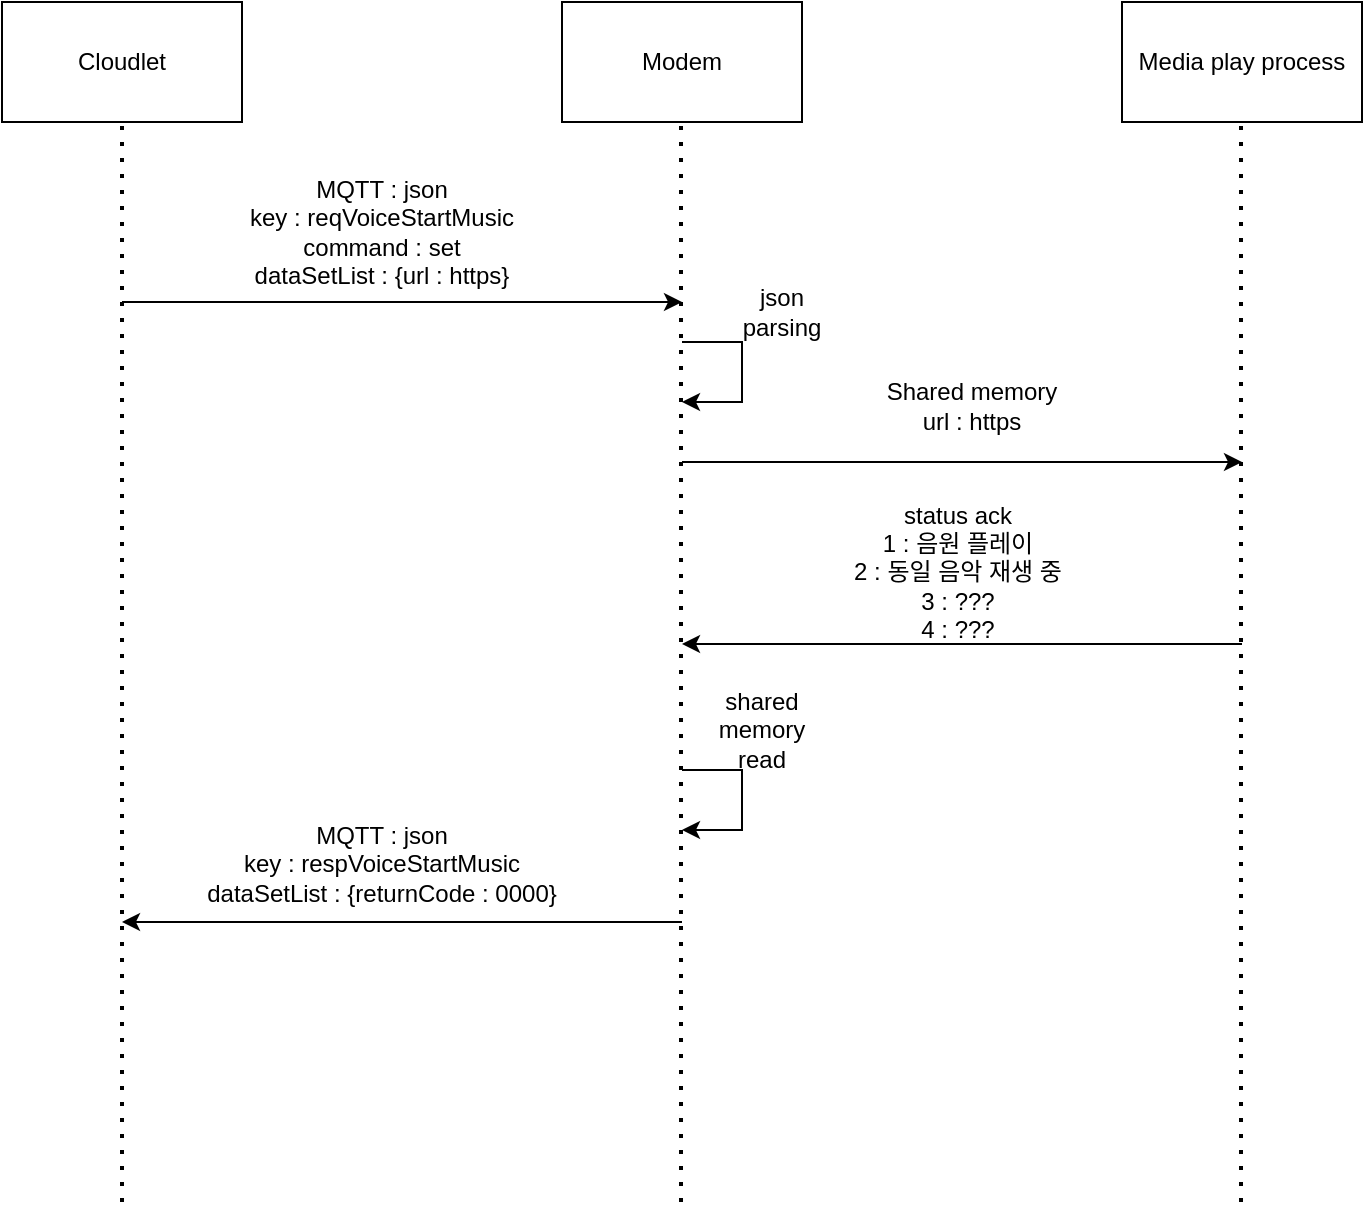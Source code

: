 <mxfile version="16.1.0" type="github"><diagram id="PRr5KbJ4Hunxx6pOFMLB" name="Page-1"><mxGraphModel dx="1422" dy="705" grid="1" gridSize="10" guides="1" tooltips="1" connect="1" arrows="1" fold="1" page="1" pageScale="1" pageWidth="827" pageHeight="1169" math="0" shadow="0"><root><mxCell id="0"/><mxCell id="1" parent="0"/><mxCell id="j66I0wXPbfRW1iSYblHY-1" value="Cloudlet" style="rounded=0;whiteSpace=wrap;html=1;" vertex="1" parent="1"><mxGeometry x="80" y="40" width="120" height="60" as="geometry"/></mxCell><mxCell id="j66I0wXPbfRW1iSYblHY-2" value="Modem" style="rounded=0;whiteSpace=wrap;html=1;" vertex="1" parent="1"><mxGeometry x="360" y="40" width="120" height="60" as="geometry"/></mxCell><mxCell id="j66I0wXPbfRW1iSYblHY-3" value="Media play process" style="rounded=0;whiteSpace=wrap;html=1;" vertex="1" parent="1"><mxGeometry x="640" y="40" width="120" height="60" as="geometry"/></mxCell><mxCell id="j66I0wXPbfRW1iSYblHY-4" value="" style="endArrow=none;dashed=1;html=1;dashPattern=1 3;strokeWidth=2;rounded=0;" edge="1" parent="1"><mxGeometry width="50" height="50" relative="1" as="geometry"><mxPoint x="140" y="640" as="sourcePoint"/><mxPoint x="140" y="100" as="targetPoint"/></mxGeometry></mxCell><mxCell id="j66I0wXPbfRW1iSYblHY-5" value="" style="endArrow=none;dashed=1;html=1;dashPattern=1 3;strokeWidth=2;rounded=0;" edge="1" parent="1"><mxGeometry width="50" height="50" relative="1" as="geometry"><mxPoint x="419.5" y="640" as="sourcePoint"/><mxPoint x="419.5" y="100" as="targetPoint"/></mxGeometry></mxCell><mxCell id="j66I0wXPbfRW1iSYblHY-6" value="" style="endArrow=none;dashed=1;html=1;dashPattern=1 3;strokeWidth=2;rounded=0;" edge="1" parent="1"><mxGeometry width="50" height="50" relative="1" as="geometry"><mxPoint x="699.5" y="640" as="sourcePoint"/><mxPoint x="699.5" y="100" as="targetPoint"/></mxGeometry></mxCell><mxCell id="j66I0wXPbfRW1iSYblHY-7" value="MQTT : json&lt;br&gt;key : reqVoiceStartMusic&lt;br&gt;command : set&lt;br&gt;dataSetList : {url : https}" style="text;html=1;strokeColor=none;fillColor=none;align=center;verticalAlign=middle;whiteSpace=wrap;rounded=0;" vertex="1" parent="1"><mxGeometry x="170" y="90" width="200" height="130" as="geometry"/></mxCell><mxCell id="j66I0wXPbfRW1iSYblHY-8" value="" style="endArrow=classic;html=1;rounded=0;" edge="1" parent="1"><mxGeometry width="50" height="50" relative="1" as="geometry"><mxPoint x="140" y="190" as="sourcePoint"/><mxPoint x="420" y="190" as="targetPoint"/></mxGeometry></mxCell><mxCell id="j66I0wXPbfRW1iSYblHY-9" value="" style="endArrow=classic;html=1;rounded=0;" edge="1" parent="1"><mxGeometry width="50" height="50" relative="1" as="geometry"><mxPoint x="420" y="210" as="sourcePoint"/><mxPoint x="420" y="240" as="targetPoint"/><Array as="points"><mxPoint x="450" y="210"/><mxPoint x="450" y="240"/></Array></mxGeometry></mxCell><mxCell id="j66I0wXPbfRW1iSYblHY-10" value="json&lt;br&gt;parsing" style="text;html=1;strokeColor=none;fillColor=none;align=center;verticalAlign=middle;whiteSpace=wrap;rounded=0;" vertex="1" parent="1"><mxGeometry x="440" y="180" width="60" height="30" as="geometry"/></mxCell><mxCell id="j66I0wXPbfRW1iSYblHY-11" value="" style="endArrow=classic;html=1;rounded=0;" edge="1" parent="1"><mxGeometry width="50" height="50" relative="1" as="geometry"><mxPoint x="420" y="270" as="sourcePoint"/><mxPoint x="700" y="270" as="targetPoint"/></mxGeometry></mxCell><mxCell id="j66I0wXPbfRW1iSYblHY-12" value="Shared memory&lt;br&gt;url : https" style="text;html=1;strokeColor=none;fillColor=none;align=center;verticalAlign=middle;whiteSpace=wrap;rounded=0;" vertex="1" parent="1"><mxGeometry x="510" y="210" width="110" height="63" as="geometry"/></mxCell><mxCell id="j66I0wXPbfRW1iSYblHY-13" value="" style="endArrow=classic;html=1;rounded=0;" edge="1" parent="1"><mxGeometry width="50" height="50" relative="1" as="geometry"><mxPoint x="700" y="361" as="sourcePoint"/><mxPoint x="420" y="361" as="targetPoint"/></mxGeometry></mxCell><mxCell id="j66I0wXPbfRW1iSYblHY-14" value="status ack&lt;br&gt;1 : 음원 플레이&lt;br&gt;2 : 동일 음악 재생 중&lt;br&gt;3 : ???&lt;br&gt;4 : ???&lt;br&gt;" style="text;html=1;strokeColor=none;fillColor=none;align=center;verticalAlign=middle;whiteSpace=wrap;rounded=0;" vertex="1" parent="1"><mxGeometry x="483" y="293" width="150" height="63" as="geometry"/></mxCell><mxCell id="j66I0wXPbfRW1iSYblHY-15" value="" style="endArrow=classic;html=1;rounded=0;" edge="1" parent="1"><mxGeometry width="50" height="50" relative="1" as="geometry"><mxPoint x="420" y="500" as="sourcePoint"/><mxPoint x="140" y="500" as="targetPoint"/></mxGeometry></mxCell><mxCell id="j66I0wXPbfRW1iSYblHY-16" value="" style="endArrow=classic;html=1;rounded=0;" edge="1" parent="1"><mxGeometry width="50" height="50" relative="1" as="geometry"><mxPoint x="420" y="424" as="sourcePoint"/><mxPoint x="420" y="454" as="targetPoint"/><Array as="points"><mxPoint x="450" y="424"/><mxPoint x="450" y="454"/></Array></mxGeometry></mxCell><mxCell id="j66I0wXPbfRW1iSYblHY-17" value="shared memory read" style="text;html=1;strokeColor=none;fillColor=none;align=center;verticalAlign=middle;whiteSpace=wrap;rounded=0;" vertex="1" parent="1"><mxGeometry x="430" y="389" width="60" height="30" as="geometry"/></mxCell><mxCell id="j66I0wXPbfRW1iSYblHY-18" value="MQTT : json&lt;br&gt;key : respVoiceStartMusic&lt;br&gt;dataSetList : {returnCode : 0000}" style="text;html=1;strokeColor=none;fillColor=none;align=center;verticalAlign=middle;whiteSpace=wrap;rounded=0;" vertex="1" parent="1"><mxGeometry x="170" y="406" width="200" height="130" as="geometry"/></mxCell></root></mxGraphModel></diagram></mxfile>